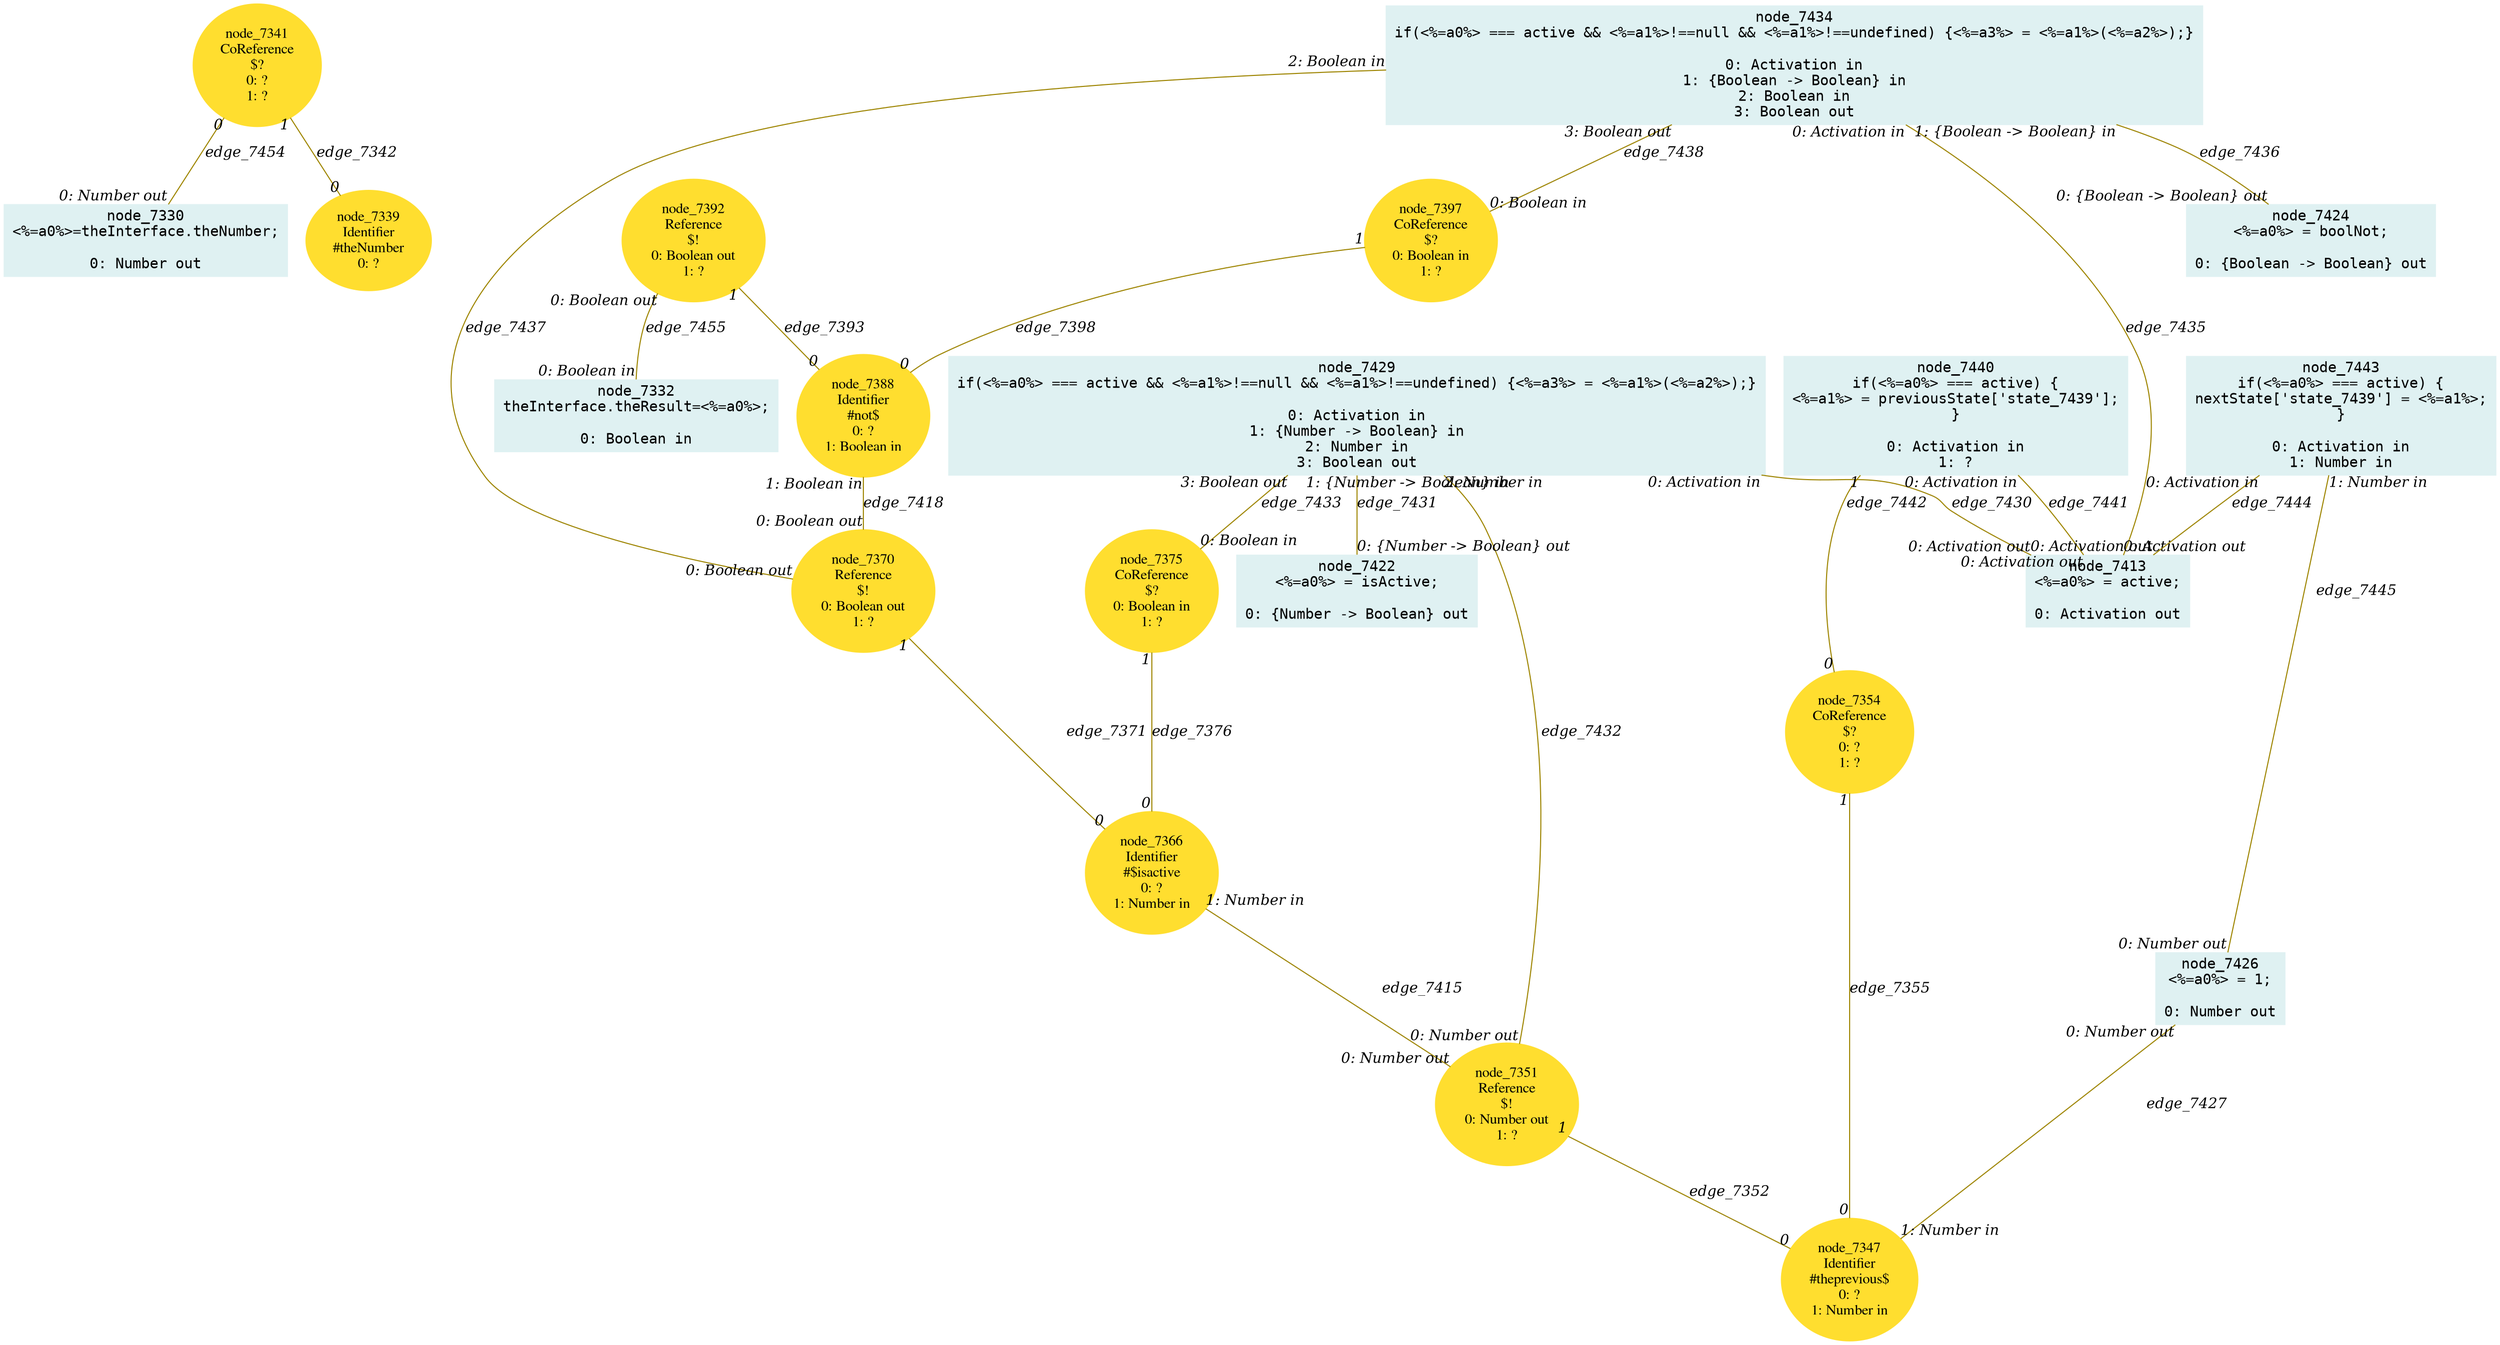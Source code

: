 digraph g{node_7330 [shape="box", style="filled", color="#dff1f2", fontname="Courier", label="node_7330
<%=a0%>=theInterface.theNumber;

0: Number out" ]
node_7332 [shape="box", style="filled", color="#dff1f2", fontname="Courier", label="node_7332
theInterface.theResult=<%=a0%>;

0: Boolean in" ]
node_7339 [shape="ellipse", style="filled", color="#ffde2f", fontname="Times", label="node_7339
Identifier
#theNumber
0: ?" ]
node_7341 [shape="ellipse", style="filled", color="#ffde2f", fontname="Times", label="node_7341
CoReference
$?
0: ?
1: ?" ]
node_7347 [shape="ellipse", style="filled", color="#ffde2f", fontname="Times", label="node_7347
Identifier
#theprevious$
0: ?
1: Number in" ]
node_7351 [shape="ellipse", style="filled", color="#ffde2f", fontname="Times", label="node_7351
Reference
$!
0: Number out
1: ?" ]
node_7354 [shape="ellipse", style="filled", color="#ffde2f", fontname="Times", label="node_7354
CoReference
$?
0: ?
1: ?" ]
node_7366 [shape="ellipse", style="filled", color="#ffde2f", fontname="Times", label="node_7366
Identifier
#$isactive
0: ?
1: Number in" ]
node_7370 [shape="ellipse", style="filled", color="#ffde2f", fontname="Times", label="node_7370
Reference
$!
0: Boolean out
1: ?" ]
node_7375 [shape="ellipse", style="filled", color="#ffde2f", fontname="Times", label="node_7375
CoReference
$?
0: Boolean in
1: ?" ]
node_7388 [shape="ellipse", style="filled", color="#ffde2f", fontname="Times", label="node_7388
Identifier
#not$
0: ?
1: Boolean in" ]
node_7392 [shape="ellipse", style="filled", color="#ffde2f", fontname="Times", label="node_7392
Reference
$!
0: Boolean out
1: ?" ]
node_7397 [shape="ellipse", style="filled", color="#ffde2f", fontname="Times", label="node_7397
CoReference
$?
0: Boolean in
1: ?" ]
node_7413 [shape="box", style="filled", color="#dff1f2", fontname="Courier", label="node_7413
<%=a0%> = active;

0: Activation out" ]
node_7422 [shape="box", style="filled", color="#dff1f2", fontname="Courier", label="node_7422
<%=a0%> = isActive;

0: {Number -> Boolean} out" ]
node_7424 [shape="box", style="filled", color="#dff1f2", fontname="Courier", label="node_7424
<%=a0%> = boolNot;

0: {Boolean -> Boolean} out" ]
node_7426 [shape="box", style="filled", color="#dff1f2", fontname="Courier", label="node_7426
<%=a0%> = 1;

0: Number out" ]
node_7429 [shape="box", style="filled", color="#dff1f2", fontname="Courier", label="node_7429
if(<%=a0%> === active && <%=a1%>!==null && <%=a1%>!==undefined) {<%=a3%> = <%=a1%>(<%=a2%>);}

0: Activation in
1: {Number -> Boolean} in
2: Number in
3: Boolean out" ]
node_7434 [shape="box", style="filled", color="#dff1f2", fontname="Courier", label="node_7434
if(<%=a0%> === active && <%=a1%>!==null && <%=a1%>!==undefined) {<%=a3%> = <%=a1%>(<%=a2%>);}

0: Activation in
1: {Boolean -> Boolean} in
2: Boolean in
3: Boolean out" ]
node_7440 [shape="box", style="filled", color="#dff1f2", fontname="Courier", label="node_7440
if(<%=a0%> === active) {
<%=a1%> = previousState['state_7439'];
}

0: Activation in
1: ?" ]
node_7443 [shape="box", style="filled", color="#dff1f2", fontname="Courier", label="node_7443
if(<%=a0%> === active) {
nextState['state_7439'] = <%=a1%>;
}

0: Activation in
1: Number in" ]
node_7341 -> node_7339 [dir=none, arrowHead=none, fontname="Times-Italic", arrowsize=1, color="#9d8400", label="edge_7342",  headlabel="0", taillabel="1" ]
node_7351 -> node_7347 [dir=none, arrowHead=none, fontname="Times-Italic", arrowsize=1, color="#9d8400", label="edge_7352",  headlabel="0", taillabel="1" ]
node_7354 -> node_7347 [dir=none, arrowHead=none, fontname="Times-Italic", arrowsize=1, color="#9d8400", label="edge_7355",  headlabel="0", taillabel="1" ]
node_7370 -> node_7366 [dir=none, arrowHead=none, fontname="Times-Italic", arrowsize=1, color="#9d8400", label="edge_7371",  headlabel="0", taillabel="1" ]
node_7375 -> node_7366 [dir=none, arrowHead=none, fontname="Times-Italic", arrowsize=1, color="#9d8400", label="edge_7376",  headlabel="0", taillabel="1" ]
node_7392 -> node_7388 [dir=none, arrowHead=none, fontname="Times-Italic", arrowsize=1, color="#9d8400", label="edge_7393",  headlabel="0", taillabel="1" ]
node_7397 -> node_7388 [dir=none, arrowHead=none, fontname="Times-Italic", arrowsize=1, color="#9d8400", label="edge_7398",  headlabel="0", taillabel="1" ]
node_7366 -> node_7351 [dir=none, arrowHead=none, fontname="Times-Italic", arrowsize=1, color="#9d8400", label="edge_7415",  headlabel="0: Number out", taillabel="1: Number in" ]
node_7388 -> node_7370 [dir=none, arrowHead=none, fontname="Times-Italic", arrowsize=1, color="#9d8400", label="edge_7418",  headlabel="0: Boolean out", taillabel="1: Boolean in" ]
node_7426 -> node_7347 [dir=none, arrowHead=none, fontname="Times-Italic", arrowsize=1, color="#9d8400", label="edge_7427",  headlabel="1: Number in", taillabel="0: Number out" ]
node_7429 -> node_7413 [dir=none, arrowHead=none, fontname="Times-Italic", arrowsize=1, color="#9d8400", label="edge_7430",  headlabel="0: Activation out", taillabel="0: Activation in" ]
node_7429 -> node_7422 [dir=none, arrowHead=none, fontname="Times-Italic", arrowsize=1, color="#9d8400", label="edge_7431",  headlabel="0: {Number -> Boolean} out", taillabel="1: {Number -> Boolean} in" ]
node_7429 -> node_7351 [dir=none, arrowHead=none, fontname="Times-Italic", arrowsize=1, color="#9d8400", label="edge_7432",  headlabel="0: Number out", taillabel="2: Number in" ]
node_7429 -> node_7375 [dir=none, arrowHead=none, fontname="Times-Italic", arrowsize=1, color="#9d8400", label="edge_7433",  headlabel="0: Boolean in", taillabel="3: Boolean out" ]
node_7434 -> node_7413 [dir=none, arrowHead=none, fontname="Times-Italic", arrowsize=1, color="#9d8400", label="edge_7435",  headlabel="0: Activation out", taillabel="0: Activation in" ]
node_7434 -> node_7424 [dir=none, arrowHead=none, fontname="Times-Italic", arrowsize=1, color="#9d8400", label="edge_7436",  headlabel="0: {Boolean -> Boolean} out", taillabel="1: {Boolean -> Boolean} in" ]
node_7434 -> node_7370 [dir=none, arrowHead=none, fontname="Times-Italic", arrowsize=1, color="#9d8400", label="edge_7437",  headlabel="0: Boolean out", taillabel="2: Boolean in" ]
node_7434 -> node_7397 [dir=none, arrowHead=none, fontname="Times-Italic", arrowsize=1, color="#9d8400", label="edge_7438",  headlabel="0: Boolean in", taillabel="3: Boolean out" ]
node_7440 -> node_7413 [dir=none, arrowHead=none, fontname="Times-Italic", arrowsize=1, color="#9d8400", label="edge_7441",  headlabel="0: Activation out", taillabel="0: Activation in" ]
node_7440 -> node_7354 [dir=none, arrowHead=none, fontname="Times-Italic", arrowsize=1, color="#9d8400", label="edge_7442",  headlabel="0", taillabel="1" ]
node_7443 -> node_7413 [dir=none, arrowHead=none, fontname="Times-Italic", arrowsize=1, color="#9d8400", label="edge_7444",  headlabel="0: Activation out", taillabel="0: Activation in" ]
node_7443 -> node_7426 [dir=none, arrowHead=none, fontname="Times-Italic", arrowsize=1, color="#9d8400", label="edge_7445",  headlabel="0: Number out", taillabel="1: Number in" ]
node_7341 -> node_7330 [dir=none, arrowHead=none, fontname="Times-Italic", arrowsize=1, color="#9d8400", label="edge_7454",  headlabel="0: Number out", taillabel="0" ]
node_7392 -> node_7332 [dir=none, arrowHead=none, fontname="Times-Italic", arrowsize=1, color="#9d8400", label="edge_7455",  headlabel="0: Boolean in", taillabel="0: Boolean out" ]
}